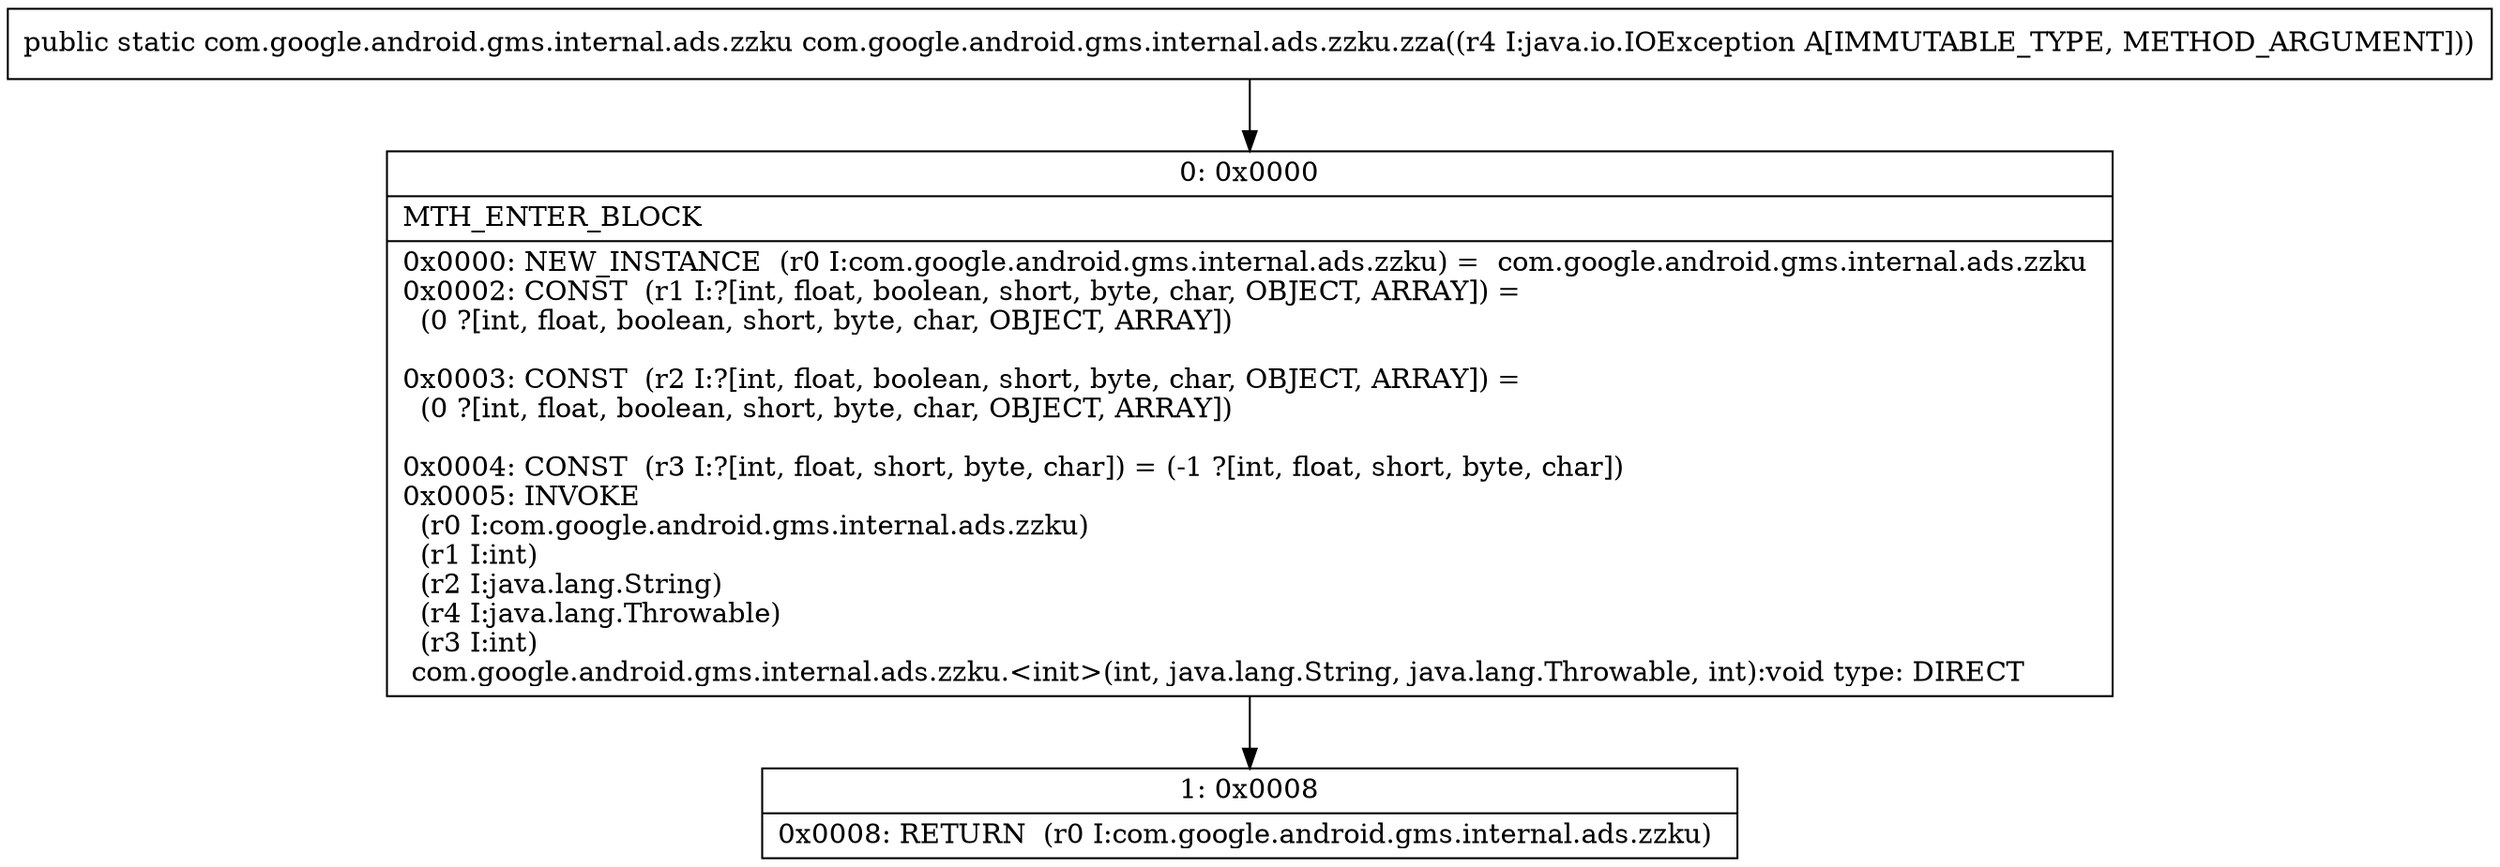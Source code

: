 digraph "CFG forcom.google.android.gms.internal.ads.zzku.zza(Ljava\/io\/IOException;)Lcom\/google\/android\/gms\/internal\/ads\/zzku;" {
Node_0 [shape=record,label="{0\:\ 0x0000|MTH_ENTER_BLOCK\l|0x0000: NEW_INSTANCE  (r0 I:com.google.android.gms.internal.ads.zzku) =  com.google.android.gms.internal.ads.zzku \l0x0002: CONST  (r1 I:?[int, float, boolean, short, byte, char, OBJECT, ARRAY]) = \l  (0 ?[int, float, boolean, short, byte, char, OBJECT, ARRAY])\l \l0x0003: CONST  (r2 I:?[int, float, boolean, short, byte, char, OBJECT, ARRAY]) = \l  (0 ?[int, float, boolean, short, byte, char, OBJECT, ARRAY])\l \l0x0004: CONST  (r3 I:?[int, float, short, byte, char]) = (\-1 ?[int, float, short, byte, char]) \l0x0005: INVOKE  \l  (r0 I:com.google.android.gms.internal.ads.zzku)\l  (r1 I:int)\l  (r2 I:java.lang.String)\l  (r4 I:java.lang.Throwable)\l  (r3 I:int)\l com.google.android.gms.internal.ads.zzku.\<init\>(int, java.lang.String, java.lang.Throwable, int):void type: DIRECT \l}"];
Node_1 [shape=record,label="{1\:\ 0x0008|0x0008: RETURN  (r0 I:com.google.android.gms.internal.ads.zzku) \l}"];
MethodNode[shape=record,label="{public static com.google.android.gms.internal.ads.zzku com.google.android.gms.internal.ads.zzku.zza((r4 I:java.io.IOException A[IMMUTABLE_TYPE, METHOD_ARGUMENT])) }"];
MethodNode -> Node_0;
Node_0 -> Node_1;
}

